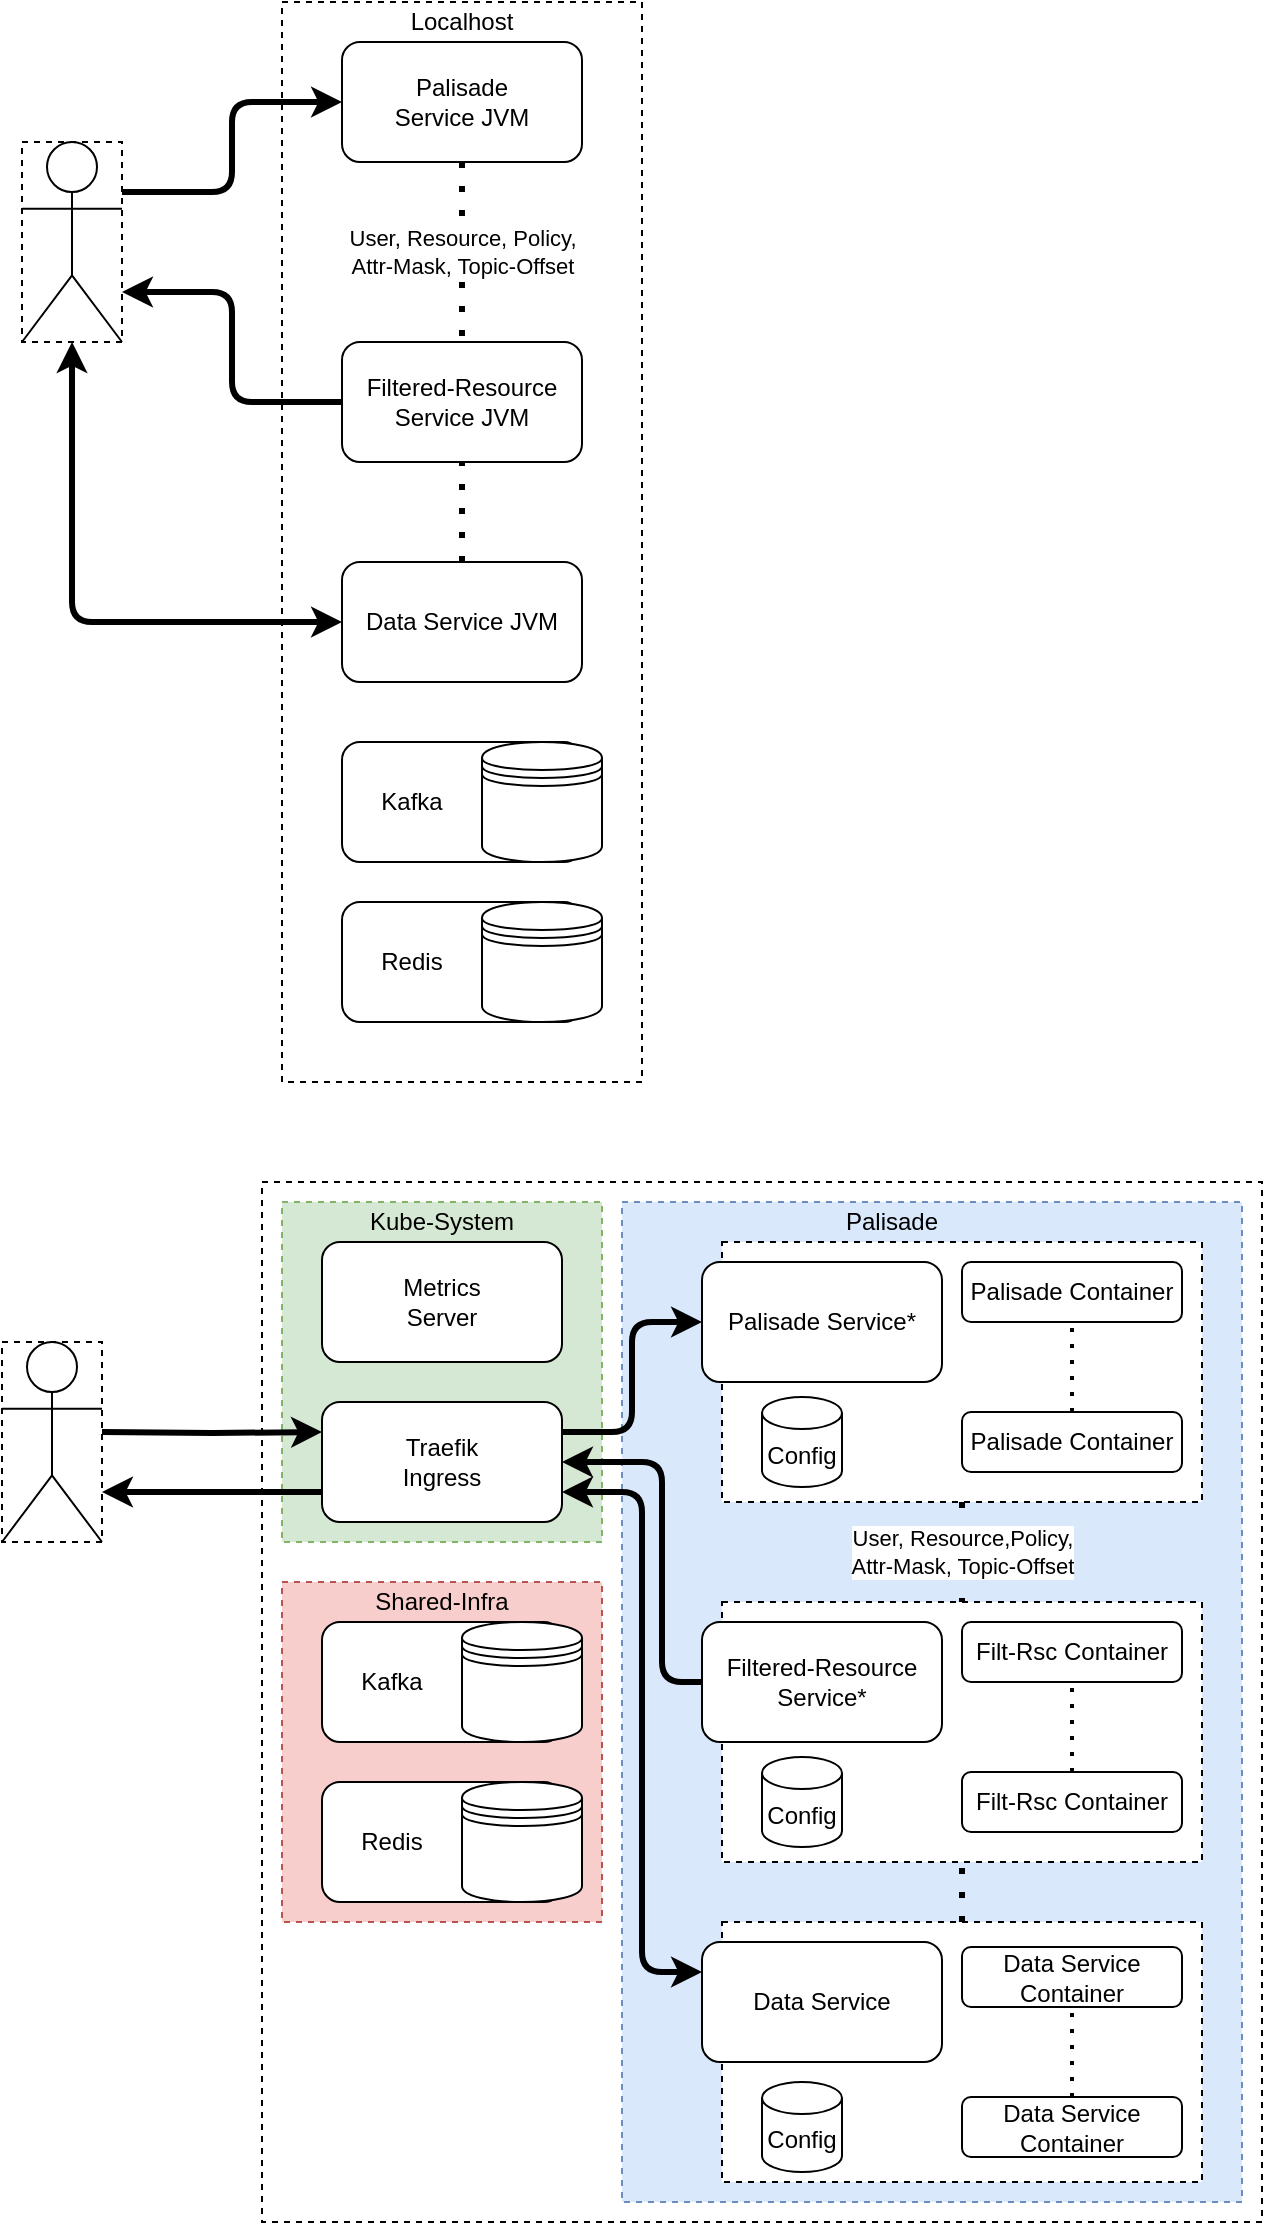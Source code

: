 <mxfile version="14.9.1" type="device"><diagram id="RMBcKWBiqKRy0RBnsDcA" name="Page-1"><mxGraphModel dx="2062" dy="1065" grid="1" gridSize="10" guides="1" tooltips="1" connect="1" arrows="1" fold="1" page="1" pageScale="1" pageWidth="827" pageHeight="1169" math="0" shadow="0"><root><mxCell id="0"/><mxCell id="1" parent="0"/><mxCell id="ueyPyaI5LlAxn6gHFMx--35" value="" style="rounded=0;whiteSpace=wrap;html=1;dashed=1;" vertex="1" parent="1"><mxGeometry x="250" y="50" width="180" height="540" as="geometry"/></mxCell><mxCell id="ueyPyaI5LlAxn6gHFMx--36" style="edgeStyle=orthogonalEdgeStyle;orthogonalLoop=1;jettySize=auto;html=1;entryX=0;entryY=0.5;entryDx=0;entryDy=0;labelBackgroundColor=#ffffff;strokeWidth=3;exitX=1;exitY=0.25;exitDx=0;exitDy=0;rounded=1;" edge="1" parent="1" source="ueyPyaI5LlAxn6gHFMx--37" target="ueyPyaI5LlAxn6gHFMx--38"><mxGeometry relative="1" as="geometry"><mxPoint x="200" y="220" as="sourcePoint"/></mxGeometry></mxCell><mxCell id="ueyPyaI5LlAxn6gHFMx--37" value="" style="rounded=0;whiteSpace=wrap;html=1;dashed=1;labelBackgroundColor=none;" vertex="1" parent="1"><mxGeometry x="120" y="120" width="50" height="100" as="geometry"/></mxCell><mxCell id="ueyPyaI5LlAxn6gHFMx--38" value="&lt;div&gt;Palisade&lt;/div&gt;&lt;div&gt;Service JVM&lt;br&gt;&lt;/div&gt;" style="rounded=1;whiteSpace=wrap;html=1;" vertex="1" parent="1"><mxGeometry x="280" y="70" width="120" height="60" as="geometry"/></mxCell><mxCell id="ueyPyaI5LlAxn6gHFMx--39" value="&lt;div&gt;User, Resource, Policy,&lt;/div&gt;&lt;div&gt;Attr-Mask, Topic-Offset&lt;br&gt;&lt;/div&gt;" style="endArrow=none;dashed=1;html=1;dashPattern=1 3;strokeWidth=3;entryX=0.5;entryY=0;entryDx=0;entryDy=0;exitX=0.5;exitY=1;exitDx=0;exitDy=0;" edge="1" parent="1" source="ueyPyaI5LlAxn6gHFMx--38" target="ueyPyaI5LlAxn6gHFMx--41"><mxGeometry width="50" height="50" relative="1" as="geometry"><mxPoint x="610" y="430" as="sourcePoint"/><mxPoint x="660" y="380" as="targetPoint"/></mxGeometry></mxCell><mxCell id="ueyPyaI5LlAxn6gHFMx--40" style="edgeStyle=orthogonalEdgeStyle;orthogonalLoop=1;jettySize=auto;html=1;exitX=0;exitY=0.5;exitDx=0;exitDy=0;entryX=1;entryY=0.75;entryDx=0;entryDy=0;labelBackgroundColor=#ffffff;strokeWidth=3;rounded=1;" edge="1" parent="1" source="ueyPyaI5LlAxn6gHFMx--41" target="ueyPyaI5LlAxn6gHFMx--37"><mxGeometry relative="1" as="geometry"/></mxCell><mxCell id="ueyPyaI5LlAxn6gHFMx--41" value="&lt;div&gt;Filtered-Resource&lt;/div&gt;&lt;div&gt;Service JVM&lt;br&gt;&lt;/div&gt;" style="rounded=1;whiteSpace=wrap;html=1;" vertex="1" parent="1"><mxGeometry x="280" y="220" width="120" height="60" as="geometry"/></mxCell><mxCell id="ueyPyaI5LlAxn6gHFMx--42" value="" style="shape=umlActor;verticalLabelPosition=bottom;verticalAlign=top;html=1;outlineConnect=0;" vertex="1" parent="1"><mxGeometry x="120" y="120" width="50" height="100" as="geometry"/></mxCell><mxCell id="ueyPyaI5LlAxn6gHFMx--43" value="Localhost" style="text;html=1;strokeColor=none;fillColor=none;align=center;verticalAlign=middle;whiteSpace=wrap;rounded=0;" vertex="1" parent="1"><mxGeometry x="250" y="50" width="180" height="20" as="geometry"/></mxCell><mxCell id="ueyPyaI5LlAxn6gHFMx--44" value="" style="group" vertex="1" connectable="0" parent="1"><mxGeometry x="280" y="420" width="130" height="140" as="geometry"/></mxCell><mxCell id="ueyPyaI5LlAxn6gHFMx--45" value="Kafka&amp;nbsp;&amp;nbsp;&amp;nbsp;&amp;nbsp;&amp;nbsp;&amp;nbsp;&amp;nbsp;&amp;nbsp;&amp;nbsp;&amp;nbsp;&amp;nbsp;&amp;nbsp;&amp;nbsp;&amp;nbsp;&amp;nbsp; " style="rounded=1;whiteSpace=wrap;html=1;" vertex="1" parent="ueyPyaI5LlAxn6gHFMx--44"><mxGeometry width="120" height="60" as="geometry"/></mxCell><mxCell id="ueyPyaI5LlAxn6gHFMx--46" value="" style="shape=datastore;whiteSpace=wrap;html=1;" vertex="1" parent="ueyPyaI5LlAxn6gHFMx--44"><mxGeometry x="70" width="60" height="60" as="geometry"/></mxCell><mxCell id="ueyPyaI5LlAxn6gHFMx--47" value="&lt;div align=&quot;center&quot;&gt;Redis&amp;nbsp;&amp;nbsp;&amp;nbsp;&amp;nbsp;&amp;nbsp;&amp;nbsp;&amp;nbsp;&amp;nbsp;&amp;nbsp;&amp;nbsp;&amp;nbsp;&amp;nbsp;&amp;nbsp;&amp;nbsp;&amp;nbsp; &lt;br&gt;&lt;/div&gt;" style="rounded=1;whiteSpace=wrap;html=1;" vertex="1" parent="ueyPyaI5LlAxn6gHFMx--44"><mxGeometry y="80" width="120" height="60" as="geometry"/></mxCell><mxCell id="ueyPyaI5LlAxn6gHFMx--48" value="" style="shape=datastore;whiteSpace=wrap;html=1;" vertex="1" parent="ueyPyaI5LlAxn6gHFMx--44"><mxGeometry x="70" y="80" width="60" height="60" as="geometry"/></mxCell><mxCell id="ueyPyaI5LlAxn6gHFMx--49" value="&lt;div&gt;&lt;span&gt;Data Service JVM&lt;/span&gt;&lt;br&gt;&lt;/div&gt;" style="rounded=1;whiteSpace=wrap;html=1;" vertex="1" parent="1"><mxGeometry x="280" y="330" width="120" height="60" as="geometry"/></mxCell><mxCell id="ueyPyaI5LlAxn6gHFMx--50" value="" style="endArrow=none;dashed=1;html=1;dashPattern=1 3;strokeWidth=3;entryX=0.5;entryY=1;entryDx=0;entryDy=0;exitX=0.5;exitY=0;exitDx=0;exitDy=0;" edge="1" parent="1" source="ueyPyaI5LlAxn6gHFMx--49" target="ueyPyaI5LlAxn6gHFMx--41"><mxGeometry width="50" height="50" relative="1" as="geometry"><mxPoint x="360" y="150" as="sourcePoint"/><mxPoint x="360" y="240" as="targetPoint"/></mxGeometry></mxCell><mxCell id="ueyPyaI5LlAxn6gHFMx--51" style="edgeStyle=orthogonalEdgeStyle;orthogonalLoop=1;jettySize=auto;html=1;exitX=0;exitY=0.5;exitDx=0;exitDy=0;entryX=0.5;entryY=1;entryDx=0;entryDy=0;labelBackgroundColor=#ffffff;strokeWidth=3;rounded=1;startArrow=classic;startFill=1;" edge="1" parent="1" source="ueyPyaI5LlAxn6gHFMx--49" target="ueyPyaI5LlAxn6gHFMx--37"><mxGeometry relative="1" as="geometry"><mxPoint x="290" y="260" as="sourcePoint"/><mxPoint x="180" y="205" as="targetPoint"/></mxGeometry></mxCell><mxCell id="ueyPyaI5LlAxn6gHFMx--52" value="" style="rounded=0;whiteSpace=wrap;html=1;dashed=1;" vertex="1" parent="1"><mxGeometry x="240" y="640" width="500" height="520" as="geometry"/></mxCell><mxCell id="ueyPyaI5LlAxn6gHFMx--53" value="" style="rounded=0;whiteSpace=wrap;html=1;dashed=1;fillColor=#d5e8d4;strokeColor=#82b366;" vertex="1" parent="1"><mxGeometry x="250" y="650" width="160" height="170" as="geometry"/></mxCell><mxCell id="ueyPyaI5LlAxn6gHFMx--54" style="edgeStyle=orthogonalEdgeStyle;rounded=0;orthogonalLoop=1;jettySize=auto;html=1;entryX=0;entryY=0.25;entryDx=0;entryDy=0;strokeWidth=3;" edge="1" parent="1" target="ueyPyaI5LlAxn6gHFMx--61"><mxGeometry relative="1" as="geometry"><mxPoint x="160" y="765" as="sourcePoint"/></mxGeometry></mxCell><mxCell id="ueyPyaI5LlAxn6gHFMx--55" value="" style="rounded=0;whiteSpace=wrap;html=1;dashed=1;labelBackgroundColor=none;" vertex="1" parent="1"><mxGeometry x="110" y="720" width="50" height="100" as="geometry"/></mxCell><mxCell id="ueyPyaI5LlAxn6gHFMx--56" value="" style="rounded=0;whiteSpace=wrap;html=1;dashed=1;fillColor=#dae8fc;strokeColor=#6c8ebf;" vertex="1" parent="1"><mxGeometry x="420" y="650" width="310" height="500" as="geometry"/></mxCell><mxCell id="ueyPyaI5LlAxn6gHFMx--57" value="" style="rounded=0;whiteSpace=wrap;html=1;dashed=1;fillColor=#f8cecc;strokeColor=#b85450;" vertex="1" parent="1"><mxGeometry x="250" y="840" width="160" height="170" as="geometry"/></mxCell><mxCell id="ueyPyaI5LlAxn6gHFMx--58" value="" style="rounded=0;whiteSpace=wrap;html=1;dashed=1;" vertex="1" parent="1"><mxGeometry x="470" y="670" width="240" height="130" as="geometry"/></mxCell><mxCell id="ueyPyaI5LlAxn6gHFMx--59" style="edgeStyle=orthogonalEdgeStyle;rounded=1;orthogonalLoop=1;jettySize=auto;html=1;exitX=0;exitY=0.75;exitDx=0;exitDy=0;entryX=1;entryY=0.75;entryDx=0;entryDy=0;labelBackgroundColor=#ffffff;strokeColor=#000000;strokeWidth=3;" edge="1" parent="1" source="ueyPyaI5LlAxn6gHFMx--61" target="ueyPyaI5LlAxn6gHFMx--55"><mxGeometry relative="1" as="geometry"/></mxCell><mxCell id="ueyPyaI5LlAxn6gHFMx--60" style="edgeStyle=orthogonalEdgeStyle;rounded=1;orthogonalLoop=1;jettySize=auto;html=1;exitX=1;exitY=0.25;exitDx=0;exitDy=0;entryX=0;entryY=0.5;entryDx=0;entryDy=0;labelBackgroundColor=#ffffff;strokeColor=#000000;strokeWidth=3;" edge="1" parent="1" source="ueyPyaI5LlAxn6gHFMx--61" target="ueyPyaI5LlAxn6gHFMx--69"><mxGeometry relative="1" as="geometry"/></mxCell><mxCell id="ueyPyaI5LlAxn6gHFMx--61" value="&lt;div&gt;Traefik&lt;/div&gt;&lt;div&gt;Ingress&lt;br&gt;&lt;/div&gt;" style="rounded=1;whiteSpace=wrap;html=1;" vertex="1" parent="1"><mxGeometry x="270" y="750" width="120" height="60" as="geometry"/></mxCell><mxCell id="ueyPyaI5LlAxn6gHFMx--62" value="Kafka&amp;nbsp;&amp;nbsp;&amp;nbsp;&amp;nbsp;&amp;nbsp;&amp;nbsp;&amp;nbsp;&amp;nbsp;&amp;nbsp;&amp;nbsp;&amp;nbsp;&amp;nbsp;&amp;nbsp;&amp;nbsp;&amp;nbsp; " style="rounded=1;whiteSpace=wrap;html=1;" vertex="1" parent="1"><mxGeometry x="270" y="860" width="120" height="60" as="geometry"/></mxCell><mxCell id="ueyPyaI5LlAxn6gHFMx--63" value="" style="shape=datastore;whiteSpace=wrap;html=1;" vertex="1" parent="1"><mxGeometry x="340" y="860" width="60" height="60" as="geometry"/></mxCell><mxCell id="ueyPyaI5LlAxn6gHFMx--64" value="Redis&amp;nbsp;&amp;nbsp;&amp;nbsp;&amp;nbsp;&amp;nbsp;&amp;nbsp;&amp;nbsp;&amp;nbsp;&amp;nbsp;&amp;nbsp;&amp;nbsp;&amp;nbsp;&amp;nbsp;&amp;nbsp;&amp;nbsp; " style="rounded=1;whiteSpace=wrap;html=1;" vertex="1" parent="1"><mxGeometry x="270" y="940" width="120" height="60" as="geometry"/></mxCell><mxCell id="ueyPyaI5LlAxn6gHFMx--65" value="" style="shape=datastore;whiteSpace=wrap;html=1;" vertex="1" parent="1"><mxGeometry x="340" y="940" width="60" height="60" as="geometry"/></mxCell><mxCell id="ueyPyaI5LlAxn6gHFMx--66" value="&lt;div&gt;Metrics&lt;/div&gt;&lt;div&gt;Server&lt;br&gt;&lt;/div&gt;" style="rounded=1;whiteSpace=wrap;html=1;" vertex="1" parent="1"><mxGeometry x="270" y="670" width="120" height="60" as="geometry"/></mxCell><mxCell id="ueyPyaI5LlAxn6gHFMx--67" value="Kube-System" style="text;html=1;strokeColor=none;fillColor=none;align=center;verticalAlign=middle;whiteSpace=wrap;rounded=0;" vertex="1" parent="1"><mxGeometry x="250" y="650" width="160" height="20" as="geometry"/></mxCell><mxCell id="ueyPyaI5LlAxn6gHFMx--68" value="Shared-Infra" style="text;html=1;strokeColor=none;fillColor=none;align=center;verticalAlign=middle;whiteSpace=wrap;rounded=0;dashed=1;" vertex="1" parent="1"><mxGeometry x="250" y="840" width="160" height="20" as="geometry"/></mxCell><mxCell id="ueyPyaI5LlAxn6gHFMx--69" value="Palisade Service*" style="rounded=1;whiteSpace=wrap;html=1;" vertex="1" parent="1"><mxGeometry x="460" y="680" width="120" height="60" as="geometry"/></mxCell><mxCell id="ueyPyaI5LlAxn6gHFMx--70" value="Palisade Container" style="rounded=1;whiteSpace=wrap;html=1;" vertex="1" parent="1"><mxGeometry x="590" y="680" width="110" height="30" as="geometry"/></mxCell><mxCell id="ueyPyaI5LlAxn6gHFMx--71" value="Palisade Container" style="rounded=1;whiteSpace=wrap;html=1;" vertex="1" parent="1"><mxGeometry x="590" y="755" width="110" height="30" as="geometry"/></mxCell><mxCell id="ueyPyaI5LlAxn6gHFMx--72" value="" style="endArrow=none;dashed=1;html=1;dashPattern=1 3;strokeWidth=2;entryX=0.5;entryY=1;entryDx=0;entryDy=0;exitX=0.5;exitY=0;exitDx=0;exitDy=0;" edge="1" parent="1" source="ueyPyaI5LlAxn6gHFMx--71" target="ueyPyaI5LlAxn6gHFMx--70"><mxGeometry width="50" height="50" relative="1" as="geometry"><mxPoint x="600" y="740" as="sourcePoint"/><mxPoint x="650" y="690" as="targetPoint"/></mxGeometry></mxCell><mxCell id="ueyPyaI5LlAxn6gHFMx--73" value="Config" style="shape=cylinder3;whiteSpace=wrap;html=1;boundedLbl=1;backgroundOutline=1;size=8;" vertex="1" parent="1"><mxGeometry x="490" y="747.5" width="40" height="45" as="geometry"/></mxCell><mxCell id="ueyPyaI5LlAxn6gHFMx--74" style="edgeStyle=orthogonalEdgeStyle;rounded=1;orthogonalLoop=1;jettySize=auto;html=1;exitX=0;exitY=0.5;exitDx=0;exitDy=0;entryX=1;entryY=0.5;entryDx=0;entryDy=0;labelBackgroundColor=#ffffff;strokeColor=#000000;strokeWidth=3;" edge="1" parent="1" source="ueyPyaI5LlAxn6gHFMx--87" target="ueyPyaI5LlAxn6gHFMx--61"><mxGeometry relative="1" as="geometry"><Array as="points"><mxPoint x="440" y="890"/><mxPoint x="440" y="780"/></Array></mxGeometry></mxCell><mxCell id="ueyPyaI5LlAxn6gHFMx--75" value="&lt;div&gt;User, Resource,Policy,&lt;/div&gt;&lt;div&gt;Attr-Mask, Topic-Offset&lt;br&gt;&lt;/div&gt;" style="endArrow=none;dashed=1;html=1;dashPattern=1 3;strokeWidth=3;entryX=0.5;entryY=0;entryDx=0;entryDy=0;exitX=0.5;exitY=1;exitDx=0;exitDy=0;labelBackgroundColor=#ffffff;labelBorderColor=none;" edge="1" parent="1" source="ueyPyaI5LlAxn6gHFMx--58" target="ueyPyaI5LlAxn6gHFMx--86"><mxGeometry width="50" height="50" relative="1" as="geometry"><mxPoint x="960" y="750" as="sourcePoint"/><mxPoint x="960" y="840" as="targetPoint"/></mxGeometry></mxCell><mxCell id="ueyPyaI5LlAxn6gHFMx--76" value="Palisade" style="text;html=1;strokeColor=none;fillColor=none;align=center;verticalAlign=middle;whiteSpace=wrap;rounded=0;dashed=1;" vertex="1" parent="1"><mxGeometry x="420" y="650" width="270" height="20" as="geometry"/></mxCell><mxCell id="ueyPyaI5LlAxn6gHFMx--77" value="" style="shape=umlActor;verticalLabelPosition=bottom;verticalAlign=top;html=1;outlineConnect=0;labelBackgroundColor=none;labelBorderColor=none;" vertex="1" parent="1"><mxGeometry x="110" y="720" width="50" height="100" as="geometry"/></mxCell><mxCell id="ueyPyaI5LlAxn6gHFMx--78" value="" style="rounded=0;whiteSpace=wrap;html=1;dashed=1;" vertex="1" parent="1"><mxGeometry x="470" y="1010" width="240" height="130" as="geometry"/></mxCell><mxCell id="ueyPyaI5LlAxn6gHFMx--79" value="Data Service" style="rounded=1;whiteSpace=wrap;html=1;" vertex="1" parent="1"><mxGeometry x="460" y="1020" width="120" height="60" as="geometry"/></mxCell><mxCell id="ueyPyaI5LlAxn6gHFMx--80" value="Config" style="shape=cylinder3;whiteSpace=wrap;html=1;boundedLbl=1;backgroundOutline=1;size=8;" vertex="1" parent="1"><mxGeometry x="490" y="1090" width="40" height="45" as="geometry"/></mxCell><mxCell id="ueyPyaI5LlAxn6gHFMx--81" value="Data Service Container" style="rounded=1;whiteSpace=wrap;html=1;" vertex="1" parent="1"><mxGeometry x="590" y="1022.5" width="110" height="30" as="geometry"/></mxCell><mxCell id="ueyPyaI5LlAxn6gHFMx--82" value="Data Service Container" style="rounded=1;whiteSpace=wrap;html=1;" vertex="1" parent="1"><mxGeometry x="590" y="1097.5" width="110" height="30" as="geometry"/></mxCell><mxCell id="ueyPyaI5LlAxn6gHFMx--83" value="" style="endArrow=none;dashed=1;html=1;dashPattern=1 3;strokeWidth=2;entryX=0.5;entryY=1;entryDx=0;entryDy=0;exitX=0.5;exitY=0;exitDx=0;exitDy=0;" edge="1" parent="1" source="ueyPyaI5LlAxn6gHFMx--82" target="ueyPyaI5LlAxn6gHFMx--81"><mxGeometry width="50" height="50" relative="1" as="geometry"><mxPoint x="625" y="965" as="sourcePoint"/><mxPoint x="625" y="920" as="targetPoint"/></mxGeometry></mxCell><mxCell id="ueyPyaI5LlAxn6gHFMx--84" style="edgeStyle=orthogonalEdgeStyle;rounded=1;orthogonalLoop=1;jettySize=auto;html=1;exitX=0;exitY=0.25;exitDx=0;exitDy=0;labelBackgroundColor=#ffffff;strokeColor=#000000;strokeWidth=3;startArrow=classic;startFill=1;" edge="1" parent="1" source="ueyPyaI5LlAxn6gHFMx--79"><mxGeometry relative="1" as="geometry"><Array as="points"><mxPoint x="430" y="1035"/><mxPoint x="430" y="795"/></Array><mxPoint x="470" y="920" as="sourcePoint"/><mxPoint x="390" y="795" as="targetPoint"/></mxGeometry></mxCell><mxCell id="ueyPyaI5LlAxn6gHFMx--85" value="" style="group" vertex="1" connectable="0" parent="1"><mxGeometry x="460" y="850" width="250" height="130" as="geometry"/></mxCell><mxCell id="ueyPyaI5LlAxn6gHFMx--86" value="" style="rounded=0;whiteSpace=wrap;html=1;dashed=1;" vertex="1" parent="ueyPyaI5LlAxn6gHFMx--85"><mxGeometry x="10" width="240" height="130" as="geometry"/></mxCell><mxCell id="ueyPyaI5LlAxn6gHFMx--87" value="Filtered-Resource Service*" style="rounded=1;whiteSpace=wrap;html=1;" vertex="1" parent="ueyPyaI5LlAxn6gHFMx--85"><mxGeometry y="10" width="120" height="60" as="geometry"/></mxCell><mxCell id="ueyPyaI5LlAxn6gHFMx--88" value="Filt-Rsc Container" style="rounded=1;whiteSpace=wrap;html=1;" vertex="1" parent="ueyPyaI5LlAxn6gHFMx--85"><mxGeometry x="130" y="10" width="110" height="30" as="geometry"/></mxCell><mxCell id="ueyPyaI5LlAxn6gHFMx--89" value="Filt-Rsc Container" style="rounded=1;whiteSpace=wrap;html=1;" vertex="1" parent="ueyPyaI5LlAxn6gHFMx--85"><mxGeometry x="130" y="85" width="110" height="30" as="geometry"/></mxCell><mxCell id="ueyPyaI5LlAxn6gHFMx--90" value="Config" style="shape=cylinder3;whiteSpace=wrap;html=1;boundedLbl=1;backgroundOutline=1;size=8;" vertex="1" parent="ueyPyaI5LlAxn6gHFMx--85"><mxGeometry x="30" y="77.5" width="40" height="45" as="geometry"/></mxCell><mxCell id="ueyPyaI5LlAxn6gHFMx--91" value="" style="endArrow=none;dashed=1;html=1;dashPattern=1 3;strokeWidth=2;entryX=0.5;entryY=1;entryDx=0;entryDy=0;exitX=0.5;exitY=0;exitDx=0;exitDy=0;" edge="1" parent="ueyPyaI5LlAxn6gHFMx--85" source="ueyPyaI5LlAxn6gHFMx--89" target="ueyPyaI5LlAxn6gHFMx--88"><mxGeometry width="50" height="50" relative="1" as="geometry"><mxPoint x="550" y="930" as="sourcePoint"/><mxPoint x="600" y="880" as="targetPoint"/></mxGeometry></mxCell><mxCell id="ueyPyaI5LlAxn6gHFMx--92" value="" style="endArrow=none;dashed=1;html=1;dashPattern=1 3;strokeWidth=3;entryX=0.5;entryY=1;entryDx=0;entryDy=0;exitX=0.5;exitY=0;exitDx=0;exitDy=0;labelBackgroundColor=#ffffff;labelBorderColor=none;" edge="1" parent="1" source="ueyPyaI5LlAxn6gHFMx--78" target="ueyPyaI5LlAxn6gHFMx--86"><mxGeometry width="50" height="50" relative="1" as="geometry"><mxPoint x="600" y="810" as="sourcePoint"/><mxPoint x="600" y="860" as="targetPoint"/></mxGeometry></mxCell></root></mxGraphModel></diagram></mxfile>